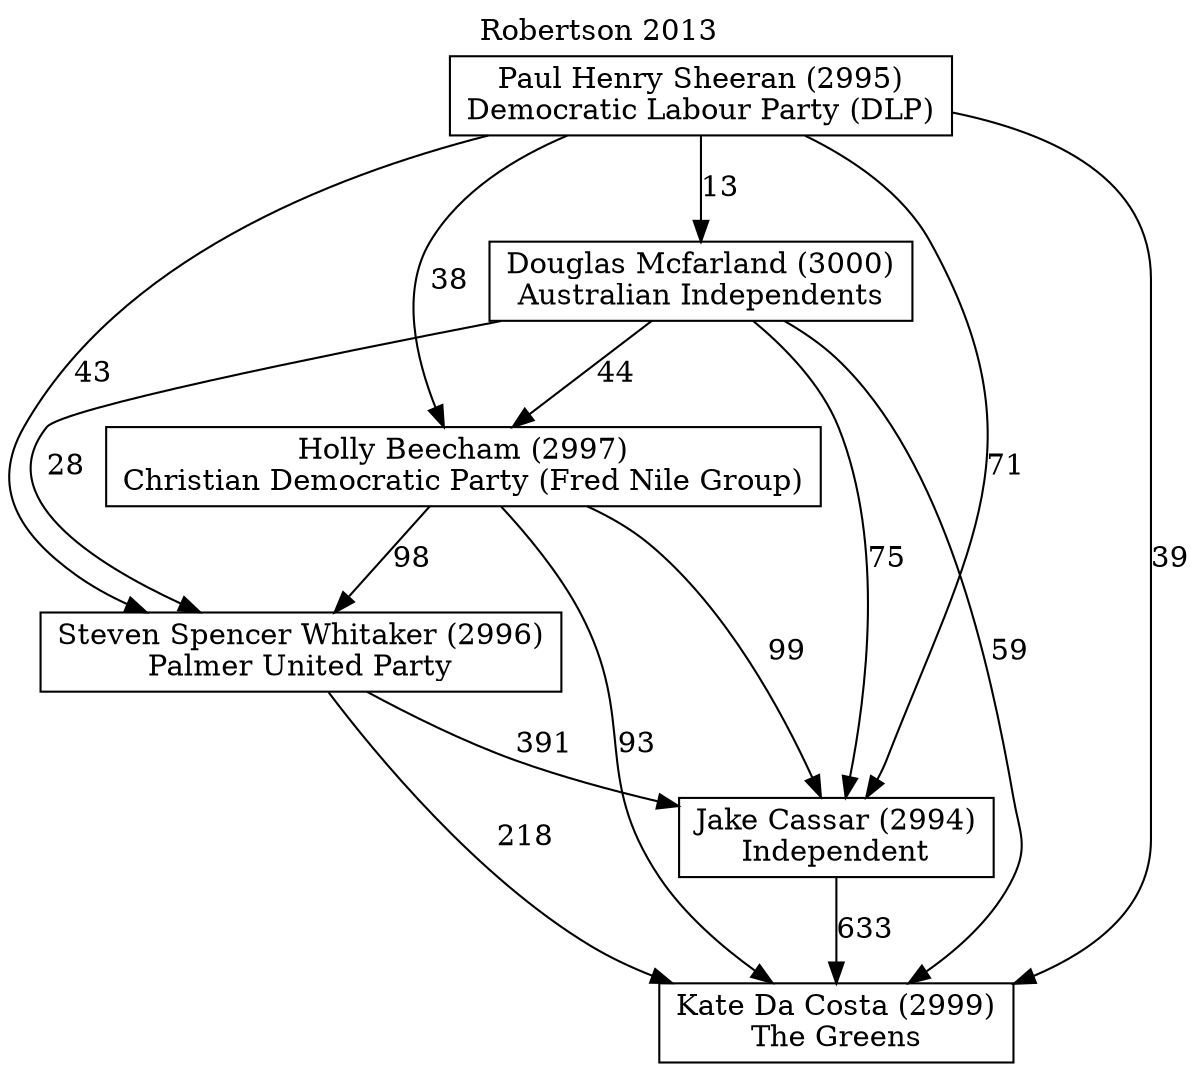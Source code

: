 // House preference flow
digraph "Kate Da Costa (2999)_Robertson_2013" {
	graph [label="Robertson 2013" labelloc=t mclimit=10]
	node [shape=box]
	"Douglas Mcfarland (3000)" [label="Douglas Mcfarland (3000)
Australian Independents"]
	"Holly Beecham (2997)" [label="Holly Beecham (2997)
Christian Democratic Party (Fred Nile Group)"]
	"Jake Cassar (2994)" [label="Jake Cassar (2994)
Independent"]
	"Kate Da Costa (2999)" [label="Kate Da Costa (2999)
The Greens"]
	"Paul Henry Sheeran (2995)" [label="Paul Henry Sheeran (2995)
Democratic Labour Party (DLP)"]
	"Steven Spencer Whitaker (2996)" [label="Steven Spencer Whitaker (2996)
Palmer United Party"]
	"Douglas Mcfarland (3000)" -> "Holly Beecham (2997)" [label=44]
	"Douglas Mcfarland (3000)" -> "Jake Cassar (2994)" [label=75]
	"Douglas Mcfarland (3000)" -> "Kate Da Costa (2999)" [label=59]
	"Douglas Mcfarland (3000)" -> "Steven Spencer Whitaker (2996)" [label=28]
	"Holly Beecham (2997)" -> "Jake Cassar (2994)" [label=99]
	"Holly Beecham (2997)" -> "Kate Da Costa (2999)" [label=93]
	"Holly Beecham (2997)" -> "Steven Spencer Whitaker (2996)" [label=98]
	"Jake Cassar (2994)" -> "Kate Da Costa (2999)" [label=633]
	"Paul Henry Sheeran (2995)" -> "Douglas Mcfarland (3000)" [label=13]
	"Paul Henry Sheeran (2995)" -> "Holly Beecham (2997)" [label=38]
	"Paul Henry Sheeran (2995)" -> "Jake Cassar (2994)" [label=71]
	"Paul Henry Sheeran (2995)" -> "Kate Da Costa (2999)" [label=39]
	"Paul Henry Sheeran (2995)" -> "Steven Spencer Whitaker (2996)" [label=43]
	"Steven Spencer Whitaker (2996)" -> "Jake Cassar (2994)" [label=391]
	"Steven Spencer Whitaker (2996)" -> "Kate Da Costa (2999)" [label=218]
}
